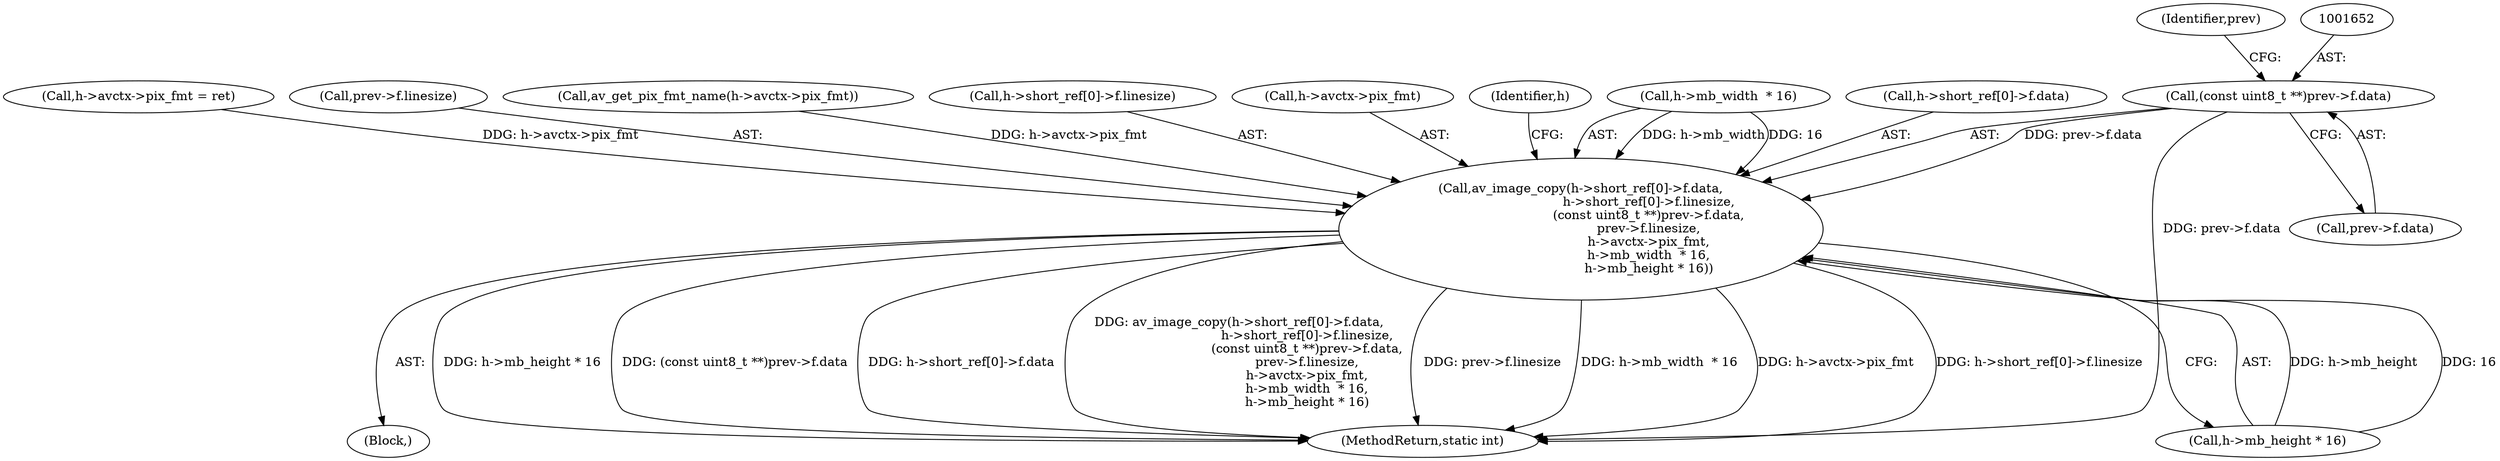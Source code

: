 digraph "0_FFmpeg_29ffeef5e73b8f41ff3a3f2242d356759c66f91f@pointer" {
"1001651" [label="(Call,(const uint8_t **)prev->f.data)"];
"1001632" [label="(Call,av_image_copy(h->short_ref[0]->f.data,\n                                  h->short_ref[0]->f.linesize,\n                                  (const uint8_t **)prev->f.data,\n                                  prev->f.linesize,\n                                  h->avctx->pix_fmt,\n                                  h->mb_width  * 16,\n                                  h->mb_height * 16))"];
"1000951" [label="(Call,h->avctx->pix_fmt = ret)"];
"1001658" [label="(Call,prev->f.linesize)"];
"1001631" [label="(Block,)"];
"1001660" [label="(Identifier,prev)"];
"1000899" [label="(Call,av_get_pix_fmt_name(h->avctx->pix_fmt))"];
"1003426" [label="(MethodReturn,static int)"];
"1001642" [label="(Call,h->short_ref[0]->f.linesize)"];
"1001663" [label="(Call,h->avctx->pix_fmt)"];
"1001673" [label="(Call,h->mb_height * 16)"];
"1001682" [label="(Identifier,h)"];
"1001668" [label="(Call,h->mb_width  * 16)"];
"1001632" [label="(Call,av_image_copy(h->short_ref[0]->f.data,\n                                  h->short_ref[0]->f.linesize,\n                                  (const uint8_t **)prev->f.data,\n                                  prev->f.linesize,\n                                  h->avctx->pix_fmt,\n                                  h->mb_width  * 16,\n                                  h->mb_height * 16))"];
"1001651" [label="(Call,(const uint8_t **)prev->f.data)"];
"1001653" [label="(Call,prev->f.data)"];
"1001633" [label="(Call,h->short_ref[0]->f.data)"];
"1001651" -> "1001632"  [label="AST: "];
"1001651" -> "1001653"  [label="CFG: "];
"1001652" -> "1001651"  [label="AST: "];
"1001653" -> "1001651"  [label="AST: "];
"1001660" -> "1001651"  [label="CFG: "];
"1001651" -> "1003426"  [label="DDG: prev->f.data"];
"1001651" -> "1001632"  [label="DDG: prev->f.data"];
"1001632" -> "1001631"  [label="AST: "];
"1001632" -> "1001673"  [label="CFG: "];
"1001633" -> "1001632"  [label="AST: "];
"1001642" -> "1001632"  [label="AST: "];
"1001658" -> "1001632"  [label="AST: "];
"1001663" -> "1001632"  [label="AST: "];
"1001668" -> "1001632"  [label="AST: "];
"1001673" -> "1001632"  [label="AST: "];
"1001682" -> "1001632"  [label="CFG: "];
"1001632" -> "1003426"  [label="DDG: h->mb_height * 16"];
"1001632" -> "1003426"  [label="DDG: (const uint8_t **)prev->f.data"];
"1001632" -> "1003426"  [label="DDG: h->short_ref[0]->f.data"];
"1001632" -> "1003426"  [label="DDG: av_image_copy(h->short_ref[0]->f.data,\n                                  h->short_ref[0]->f.linesize,\n                                  (const uint8_t **)prev->f.data,\n                                  prev->f.linesize,\n                                  h->avctx->pix_fmt,\n                                  h->mb_width  * 16,\n                                  h->mb_height * 16)"];
"1001632" -> "1003426"  [label="DDG: prev->f.linesize"];
"1001632" -> "1003426"  [label="DDG: h->mb_width  * 16"];
"1001632" -> "1003426"  [label="DDG: h->avctx->pix_fmt"];
"1001632" -> "1003426"  [label="DDG: h->short_ref[0]->f.linesize"];
"1000951" -> "1001632"  [label="DDG: h->avctx->pix_fmt"];
"1000899" -> "1001632"  [label="DDG: h->avctx->pix_fmt"];
"1001668" -> "1001632"  [label="DDG: h->mb_width"];
"1001668" -> "1001632"  [label="DDG: 16"];
"1001673" -> "1001632"  [label="DDG: h->mb_height"];
"1001673" -> "1001632"  [label="DDG: 16"];
}
